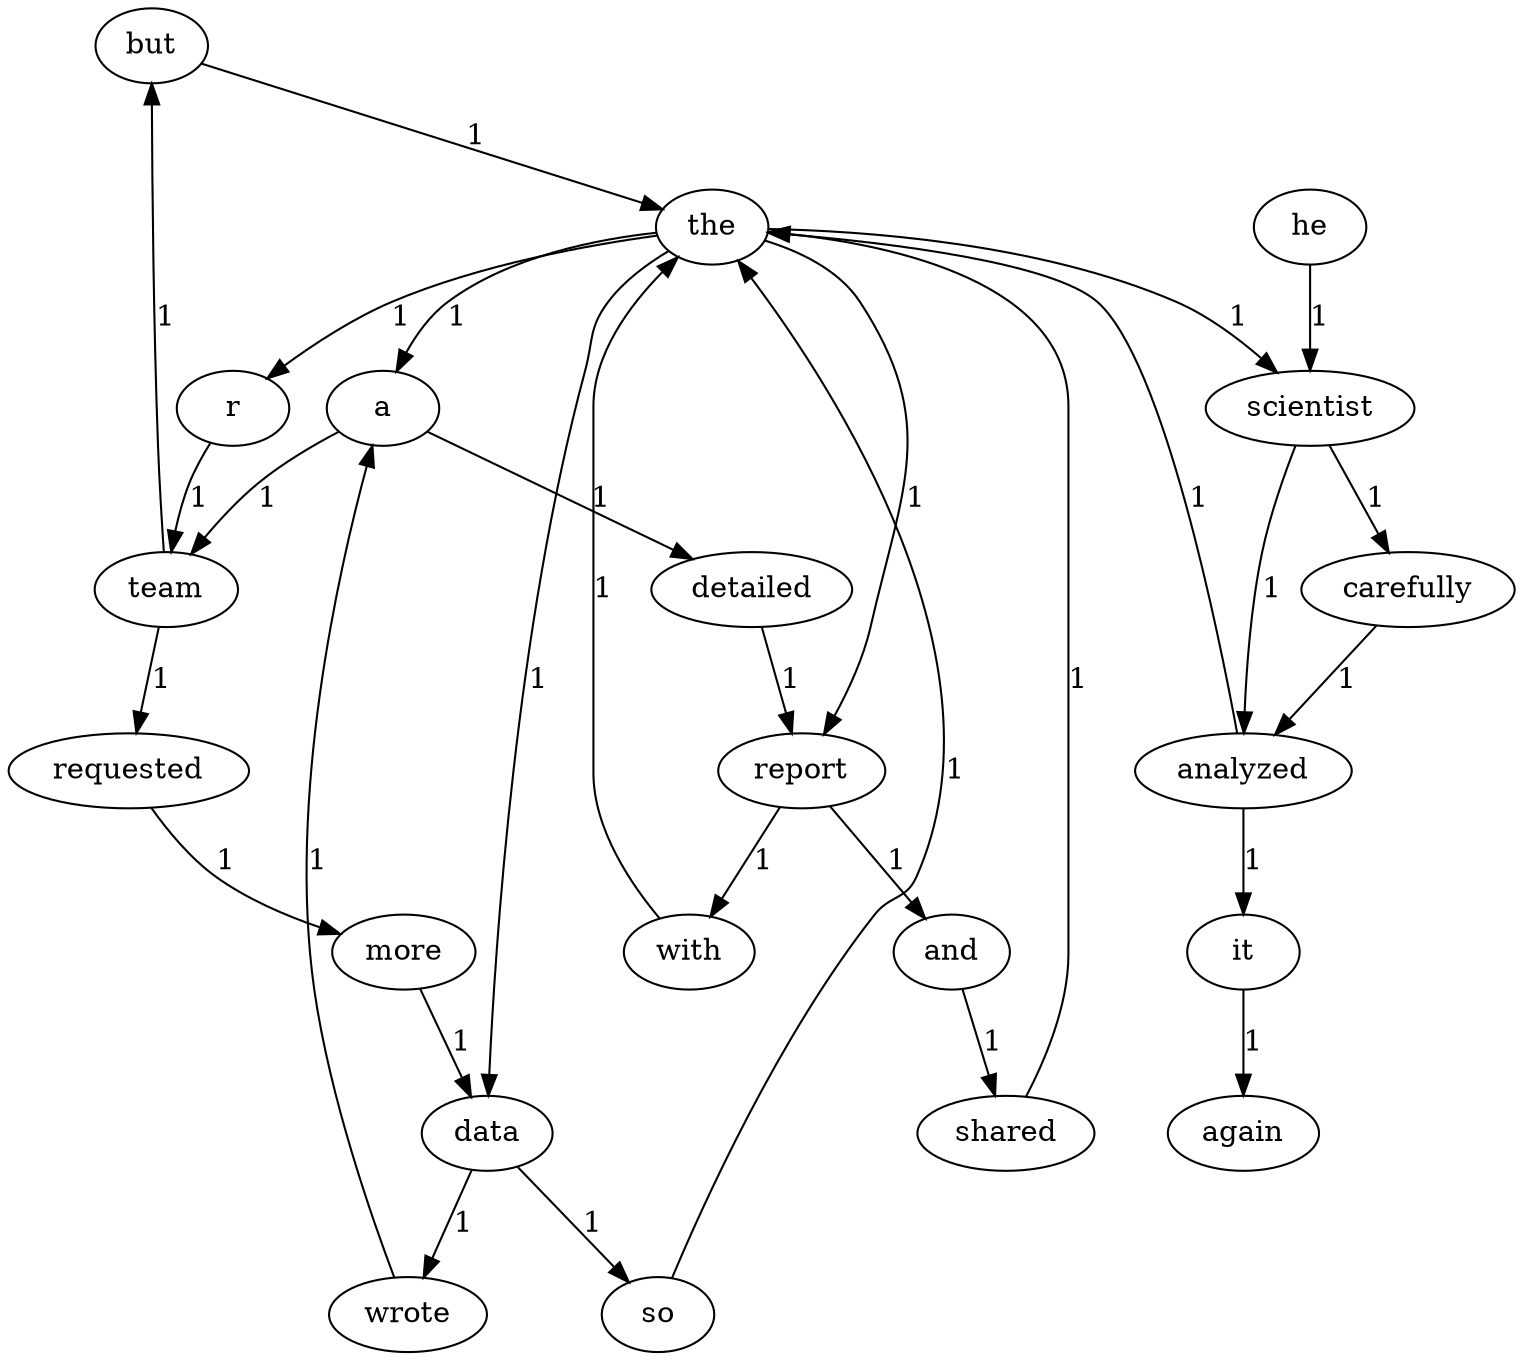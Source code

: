 digraph G {
    "but" -> "the" [label="1"];
    "a" -> "detailed" [label="1"];
    "a" -> "team" [label="1"];
    "shared" -> "the" [label="1"];
    "data" -> "wrote" [label="1"];
    "data" -> "so" [label="1"];
    "carefully" -> "analyzed" [label="1"];
    "scientist" -> "carefully" [label="1"];
    "scientist" -> "analyzed" [label="1"];
    "more" -> "data" [label="1"];
    "wrote" -> "a" [label="1"];
    "analyzed" -> "the" [label="1"];
    "analyzed" -> "it" [label="1"];
    "team" -> "but" [label="1"];
    "team" -> "requested" [label="1"];
    "it" -> "again" [label="1"];
    "the" -> "a" [label="1"];
    "the" -> "r" [label="1"];
    "the" -> "data" [label="1"];
    "the" -> "scientist" [label="1"];
    "the" -> "report" [label="1"];
    "with" -> "the" [label="1"];
    "r" -> "team" [label="1"];
    "requested" -> "more" [label="1"];
    "detailed" -> "report" [label="1"];
    "and" -> "shared" [label="1"];
    "report" -> "with" [label="1"];
    "report" -> "and" [label="1"];
    "so" -> "the" [label="1"];
    "he" -> "scientist" [label="1"];
}